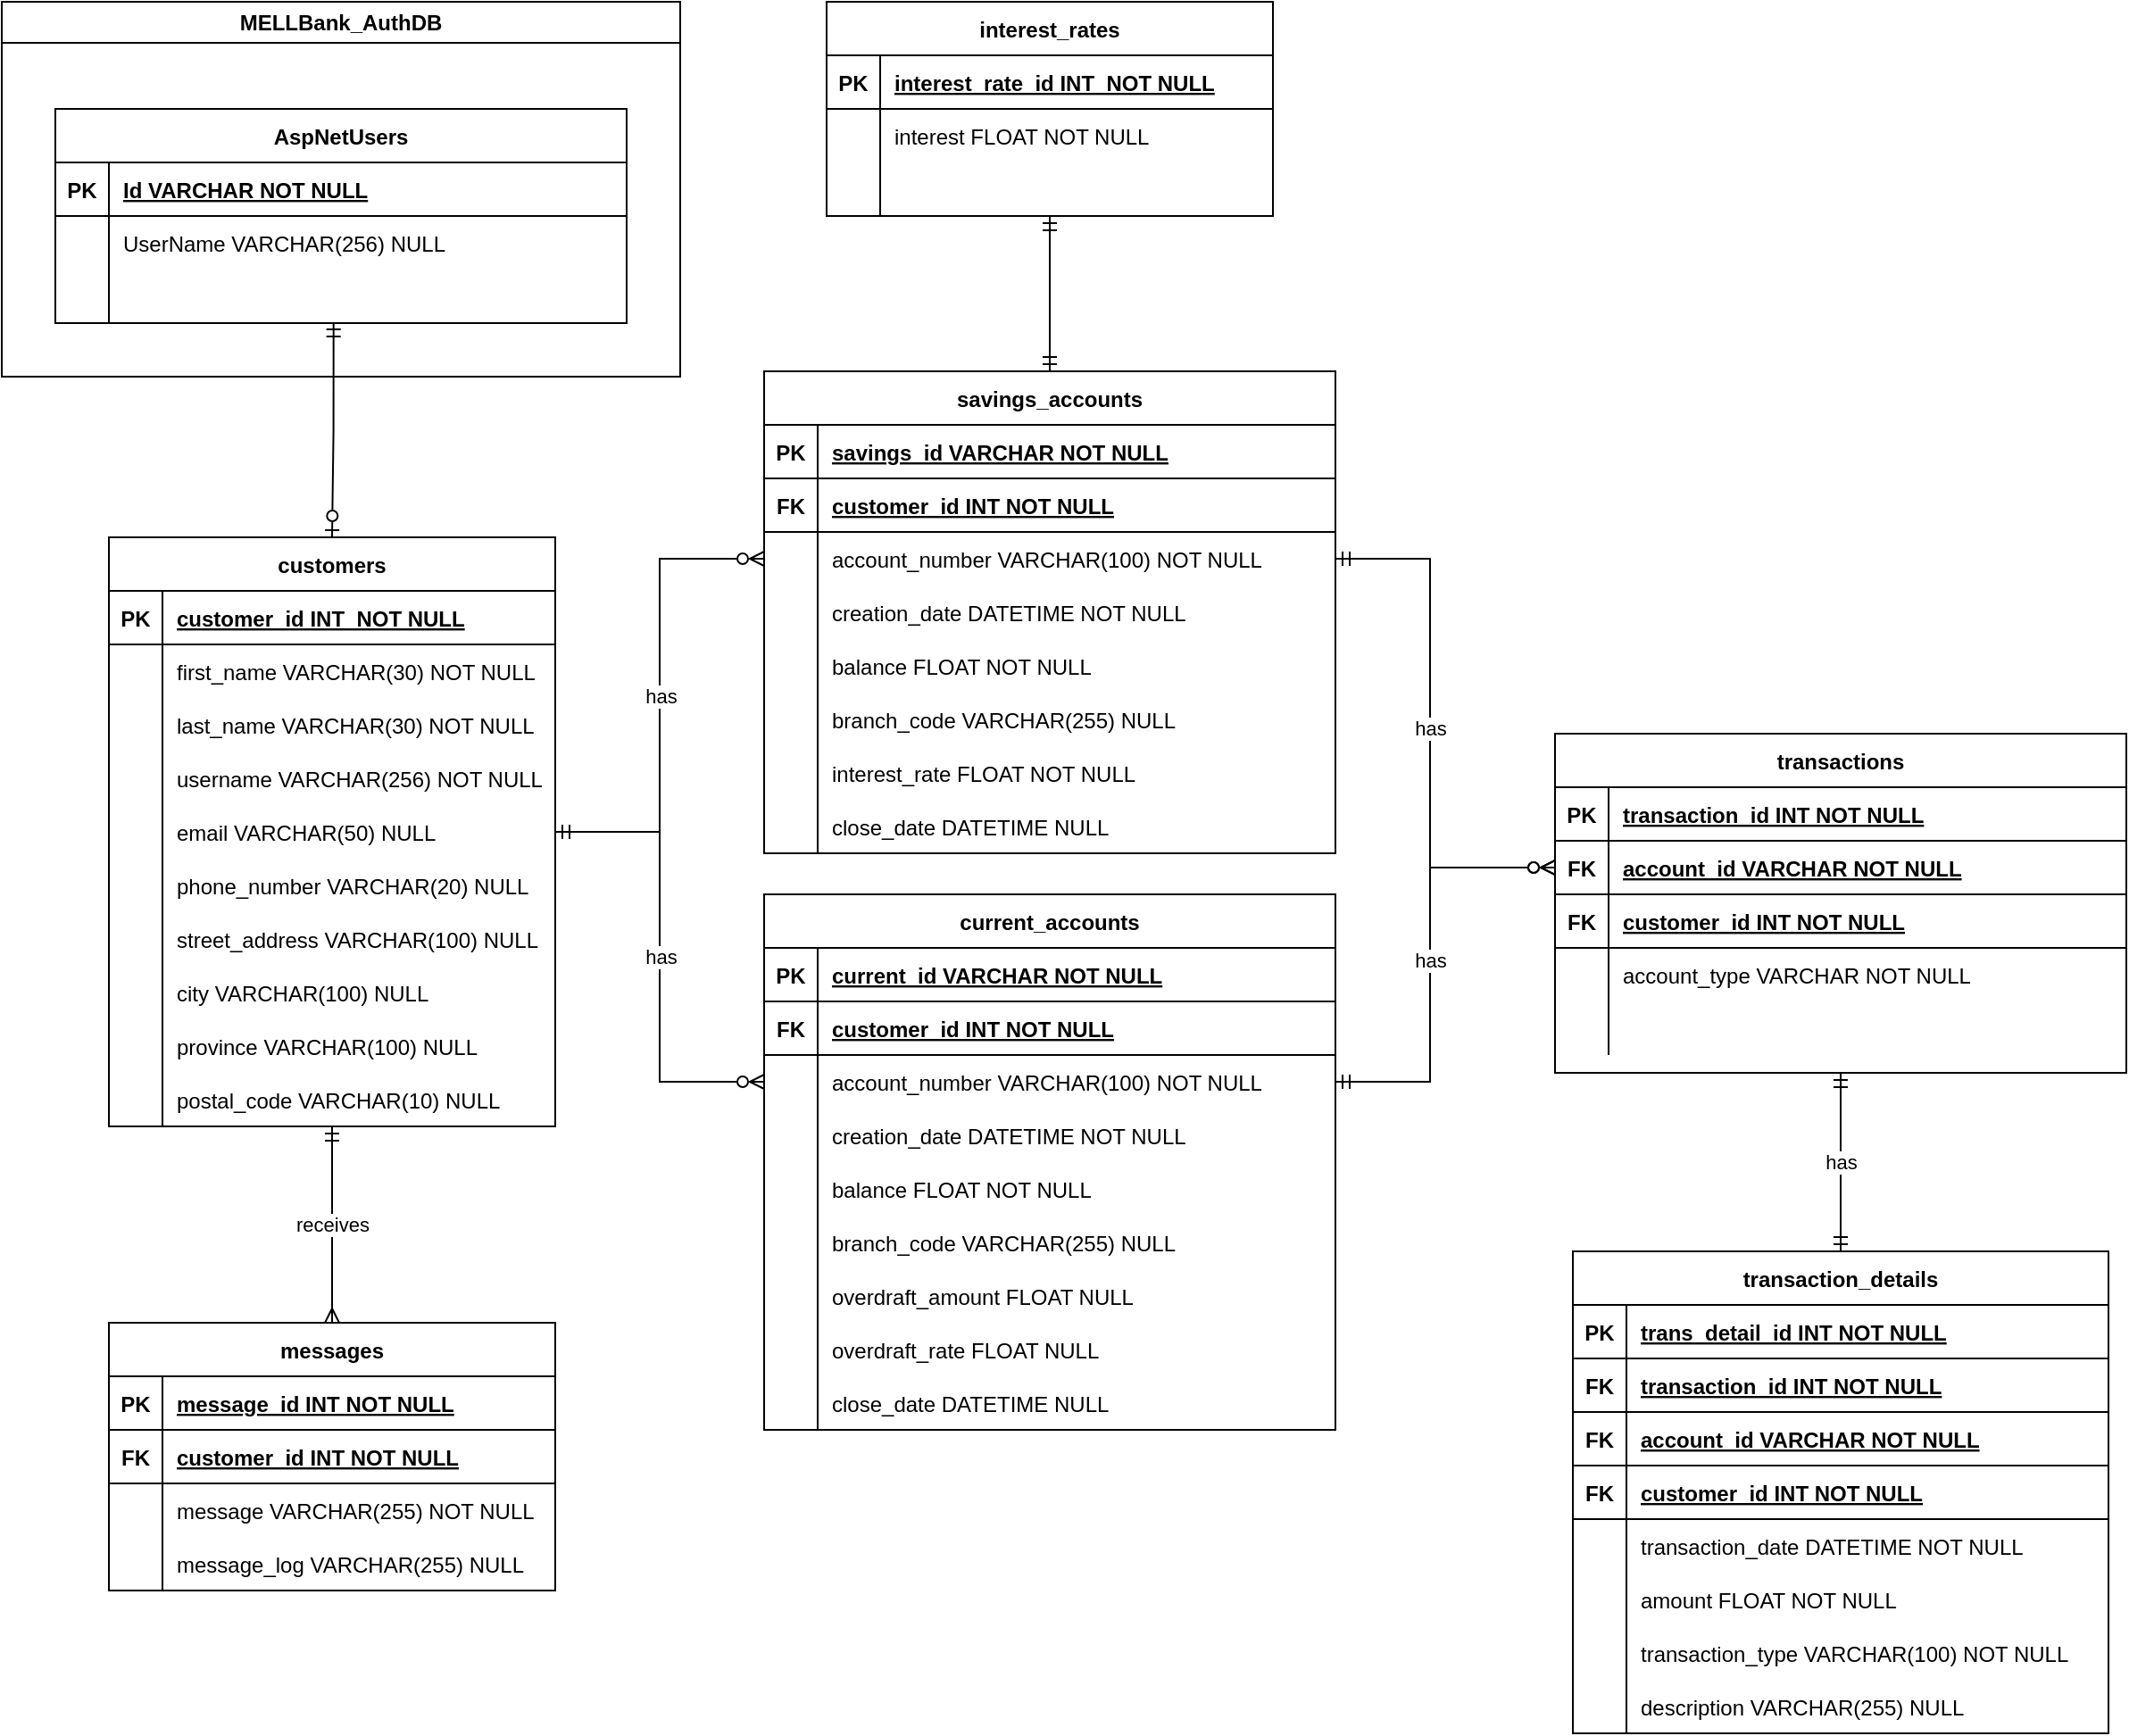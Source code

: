 <mxfile version="24.5.3" type="device">
  <diagram name="Page-1" id="t42w2_TEJ8DRz1bEcbxr">
    <mxGraphModel dx="2553" dy="1938" grid="1" gridSize="10" guides="1" tooltips="1" connect="1" arrows="1" fold="1" page="1" pageScale="1" pageWidth="850" pageHeight="1100" math="0" shadow="0">
      <root>
        <mxCell id="0" />
        <mxCell id="1" parent="0" />
        <mxCell id="kh_9yDZGBinNQ4TOZ8Ks-132" value="has" style="edgeStyle=orthogonalEdgeStyle;rounded=0;orthogonalLoop=1;jettySize=auto;html=1;entryX=0;entryY=0.5;entryDx=0;entryDy=0;endArrow=ERzeroToMany;endFill=0;startArrow=ERmandOne;startFill=0;" parent="1" source="kh_9yDZGBinNQ4TOZ8Ks-5" target="kh_9yDZGBinNQ4TOZ8Ks-46" edge="1">
          <mxGeometry relative="1" as="geometry" />
        </mxCell>
        <mxCell id="kh_9yDZGBinNQ4TOZ8Ks-138" value="receives" style="edgeStyle=orthogonalEdgeStyle;rounded=0;orthogonalLoop=1;jettySize=auto;html=1;entryX=0.5;entryY=0;entryDx=0;entryDy=0;endArrow=ERmany;endFill=0;startArrow=ERmandOne;startFill=0;" parent="1" source="kh_9yDZGBinNQ4TOZ8Ks-5" target="kh_9yDZGBinNQ4TOZ8Ks-89" edge="1">
          <mxGeometry relative="1" as="geometry" />
        </mxCell>
        <mxCell id="kh_9yDZGBinNQ4TOZ8Ks-5" value="customers" style="shape=table;startSize=30;container=1;collapsible=1;childLayout=tableLayout;fixedRows=1;rowLines=0;fontStyle=1;align=center;resizeLast=1;" parent="1" vertex="1">
          <mxGeometry x="-90" y="80" width="250" height="330" as="geometry" />
        </mxCell>
        <mxCell id="kh_9yDZGBinNQ4TOZ8Ks-6" value="" style="shape=tableRow;horizontal=0;startSize=0;swimlaneHead=0;swimlaneBody=0;fillColor=none;collapsible=0;dropTarget=0;points=[[0,0.5],[1,0.5]];portConstraint=eastwest;strokeColor=inherit;top=0;left=0;right=0;bottom=1;" parent="kh_9yDZGBinNQ4TOZ8Ks-5" vertex="1">
          <mxGeometry y="30" width="250" height="30" as="geometry" />
        </mxCell>
        <mxCell id="kh_9yDZGBinNQ4TOZ8Ks-7" value="PK" style="shape=partialRectangle;overflow=hidden;connectable=0;fillColor=none;strokeColor=inherit;top=0;left=0;bottom=0;right=0;fontStyle=1;" parent="kh_9yDZGBinNQ4TOZ8Ks-6" vertex="1">
          <mxGeometry width="30" height="30" as="geometry">
            <mxRectangle width="30" height="30" as="alternateBounds" />
          </mxGeometry>
        </mxCell>
        <mxCell id="kh_9yDZGBinNQ4TOZ8Ks-8" value="customer_id INT  NOT NULL " style="shape=partialRectangle;overflow=hidden;connectable=0;fillColor=none;align=left;strokeColor=inherit;top=0;left=0;bottom=0;right=0;spacingLeft=6;fontStyle=5;" parent="kh_9yDZGBinNQ4TOZ8Ks-6" vertex="1">
          <mxGeometry x="30" width="220" height="30" as="geometry">
            <mxRectangle width="220" height="30" as="alternateBounds" />
          </mxGeometry>
        </mxCell>
        <mxCell id="kh_9yDZGBinNQ4TOZ8Ks-15" value="" style="shape=tableRow;horizontal=0;startSize=0;swimlaneHead=0;swimlaneBody=0;fillColor=none;collapsible=0;dropTarget=0;points=[[0,0.5],[1,0.5]];portConstraint=eastwest;strokeColor=inherit;top=0;left=0;right=0;bottom=0;" parent="kh_9yDZGBinNQ4TOZ8Ks-5" vertex="1">
          <mxGeometry y="60" width="250" height="30" as="geometry" />
        </mxCell>
        <mxCell id="kh_9yDZGBinNQ4TOZ8Ks-16" value="" style="shape=partialRectangle;overflow=hidden;connectable=0;fillColor=none;strokeColor=inherit;top=0;left=0;bottom=0;right=0;" parent="kh_9yDZGBinNQ4TOZ8Ks-15" vertex="1">
          <mxGeometry width="30" height="30" as="geometry">
            <mxRectangle width="30" height="30" as="alternateBounds" />
          </mxGeometry>
        </mxCell>
        <mxCell id="kh_9yDZGBinNQ4TOZ8Ks-17" value="first_name VARCHAR(30) NOT NULL" style="shape=partialRectangle;overflow=hidden;connectable=0;fillColor=none;align=left;strokeColor=inherit;top=0;left=0;bottom=0;right=0;spacingLeft=6;" parent="kh_9yDZGBinNQ4TOZ8Ks-15" vertex="1">
          <mxGeometry x="30" width="220" height="30" as="geometry">
            <mxRectangle width="220" height="30" as="alternateBounds" />
          </mxGeometry>
        </mxCell>
        <mxCell id="kh_9yDZGBinNQ4TOZ8Ks-18" value="" style="shape=tableRow;horizontal=0;startSize=0;swimlaneHead=0;swimlaneBody=0;fillColor=none;collapsible=0;dropTarget=0;points=[[0,0.5],[1,0.5]];portConstraint=eastwest;strokeColor=inherit;top=0;left=0;right=0;bottom=0;" parent="kh_9yDZGBinNQ4TOZ8Ks-5" vertex="1">
          <mxGeometry y="90" width="250" height="30" as="geometry" />
        </mxCell>
        <mxCell id="kh_9yDZGBinNQ4TOZ8Ks-19" value="" style="shape=partialRectangle;overflow=hidden;connectable=0;fillColor=none;strokeColor=inherit;top=0;left=0;bottom=0;right=0;" parent="kh_9yDZGBinNQ4TOZ8Ks-18" vertex="1">
          <mxGeometry width="30" height="30" as="geometry">
            <mxRectangle width="30" height="30" as="alternateBounds" />
          </mxGeometry>
        </mxCell>
        <mxCell id="kh_9yDZGBinNQ4TOZ8Ks-20" value="last_name VARCHAR(30) NOT NULL" style="shape=partialRectangle;overflow=hidden;connectable=0;fillColor=none;align=left;strokeColor=inherit;top=0;left=0;bottom=0;right=0;spacingLeft=6;" parent="kh_9yDZGBinNQ4TOZ8Ks-18" vertex="1">
          <mxGeometry x="30" width="220" height="30" as="geometry">
            <mxRectangle width="220" height="30" as="alternateBounds" />
          </mxGeometry>
        </mxCell>
        <mxCell id="kh_9yDZGBinNQ4TOZ8Ks-12" value="" style="shape=tableRow;horizontal=0;startSize=0;swimlaneHead=0;swimlaneBody=0;fillColor=none;collapsible=0;dropTarget=0;points=[[0,0.5],[1,0.5]];portConstraint=eastwest;strokeColor=inherit;top=0;left=0;right=0;bottom=0;" parent="kh_9yDZGBinNQ4TOZ8Ks-5" vertex="1">
          <mxGeometry y="120" width="250" height="30" as="geometry" />
        </mxCell>
        <mxCell id="kh_9yDZGBinNQ4TOZ8Ks-13" value="" style="shape=partialRectangle;overflow=hidden;connectable=0;fillColor=none;strokeColor=inherit;top=0;left=0;bottom=0;right=0;fontStyle=1" parent="kh_9yDZGBinNQ4TOZ8Ks-12" vertex="1">
          <mxGeometry width="30" height="30" as="geometry">
            <mxRectangle width="30" height="30" as="alternateBounds" />
          </mxGeometry>
        </mxCell>
        <mxCell id="kh_9yDZGBinNQ4TOZ8Ks-14" value="username VARCHAR(256) NOT NULL" style="shape=partialRectangle;overflow=hidden;connectable=0;fillColor=none;align=left;strokeColor=inherit;top=0;left=0;bottom=0;right=0;spacingLeft=6;fontStyle=0" parent="kh_9yDZGBinNQ4TOZ8Ks-12" vertex="1">
          <mxGeometry x="30" width="220" height="30" as="geometry">
            <mxRectangle width="220" height="30" as="alternateBounds" />
          </mxGeometry>
        </mxCell>
        <mxCell id="kh_9yDZGBinNQ4TOZ8Ks-21" value="" style="shape=tableRow;horizontal=0;startSize=0;swimlaneHead=0;swimlaneBody=0;fillColor=none;collapsible=0;dropTarget=0;points=[[0,0.5],[1,0.5]];portConstraint=eastwest;strokeColor=inherit;top=0;left=0;right=0;bottom=0;" parent="kh_9yDZGBinNQ4TOZ8Ks-5" vertex="1">
          <mxGeometry y="150" width="250" height="30" as="geometry" />
        </mxCell>
        <mxCell id="kh_9yDZGBinNQ4TOZ8Ks-22" value="" style="shape=partialRectangle;overflow=hidden;connectable=0;fillColor=none;strokeColor=inherit;top=0;left=0;bottom=0;right=0;" parent="kh_9yDZGBinNQ4TOZ8Ks-21" vertex="1">
          <mxGeometry width="30" height="30" as="geometry">
            <mxRectangle width="30" height="30" as="alternateBounds" />
          </mxGeometry>
        </mxCell>
        <mxCell id="kh_9yDZGBinNQ4TOZ8Ks-23" value="email VARCHAR(50) NULL" style="shape=partialRectangle;overflow=hidden;connectable=0;fillColor=none;align=left;strokeColor=inherit;top=0;left=0;bottom=0;right=0;spacingLeft=6;" parent="kh_9yDZGBinNQ4TOZ8Ks-21" vertex="1">
          <mxGeometry x="30" width="220" height="30" as="geometry">
            <mxRectangle width="220" height="30" as="alternateBounds" />
          </mxGeometry>
        </mxCell>
        <mxCell id="kh_9yDZGBinNQ4TOZ8Ks-24" value="" style="shape=tableRow;horizontal=0;startSize=0;swimlaneHead=0;swimlaneBody=0;fillColor=none;collapsible=0;dropTarget=0;points=[[0,0.5],[1,0.5]];portConstraint=eastwest;strokeColor=inherit;top=0;left=0;right=0;bottom=0;" parent="kh_9yDZGBinNQ4TOZ8Ks-5" vertex="1">
          <mxGeometry y="180" width="250" height="30" as="geometry" />
        </mxCell>
        <mxCell id="kh_9yDZGBinNQ4TOZ8Ks-25" value="" style="shape=partialRectangle;overflow=hidden;connectable=0;fillColor=none;strokeColor=inherit;top=0;left=0;bottom=0;right=0;" parent="kh_9yDZGBinNQ4TOZ8Ks-24" vertex="1">
          <mxGeometry width="30" height="30" as="geometry">
            <mxRectangle width="30" height="30" as="alternateBounds" />
          </mxGeometry>
        </mxCell>
        <mxCell id="kh_9yDZGBinNQ4TOZ8Ks-26" value="phone_number VARCHAR(20) NULL" style="shape=partialRectangle;overflow=hidden;connectable=0;fillColor=none;align=left;strokeColor=inherit;top=0;left=0;bottom=0;right=0;spacingLeft=6;" parent="kh_9yDZGBinNQ4TOZ8Ks-24" vertex="1">
          <mxGeometry x="30" width="220" height="30" as="geometry">
            <mxRectangle width="220" height="30" as="alternateBounds" />
          </mxGeometry>
        </mxCell>
        <mxCell id="kh_9yDZGBinNQ4TOZ8Ks-27" value="" style="shape=tableRow;horizontal=0;startSize=0;swimlaneHead=0;swimlaneBody=0;fillColor=none;collapsible=0;dropTarget=0;points=[[0,0.5],[1,0.5]];portConstraint=eastwest;strokeColor=inherit;top=0;left=0;right=0;bottom=0;" parent="kh_9yDZGBinNQ4TOZ8Ks-5" vertex="1">
          <mxGeometry y="210" width="250" height="30" as="geometry" />
        </mxCell>
        <mxCell id="kh_9yDZGBinNQ4TOZ8Ks-28" value="" style="shape=partialRectangle;overflow=hidden;connectable=0;fillColor=none;strokeColor=inherit;top=0;left=0;bottom=0;right=0;" parent="kh_9yDZGBinNQ4TOZ8Ks-27" vertex="1">
          <mxGeometry width="30" height="30" as="geometry">
            <mxRectangle width="30" height="30" as="alternateBounds" />
          </mxGeometry>
        </mxCell>
        <mxCell id="kh_9yDZGBinNQ4TOZ8Ks-29" value="street_address VARCHAR(100) NULL" style="shape=partialRectangle;overflow=hidden;connectable=0;fillColor=none;align=left;strokeColor=inherit;top=0;left=0;bottom=0;right=0;spacingLeft=6;" parent="kh_9yDZGBinNQ4TOZ8Ks-27" vertex="1">
          <mxGeometry x="30" width="220" height="30" as="geometry">
            <mxRectangle width="220" height="30" as="alternateBounds" />
          </mxGeometry>
        </mxCell>
        <mxCell id="kh_9yDZGBinNQ4TOZ8Ks-30" value="" style="shape=tableRow;horizontal=0;startSize=0;swimlaneHead=0;swimlaneBody=0;fillColor=none;collapsible=0;dropTarget=0;points=[[0,0.5],[1,0.5]];portConstraint=eastwest;strokeColor=inherit;top=0;left=0;right=0;bottom=0;" parent="kh_9yDZGBinNQ4TOZ8Ks-5" vertex="1">
          <mxGeometry y="240" width="250" height="30" as="geometry" />
        </mxCell>
        <mxCell id="kh_9yDZGBinNQ4TOZ8Ks-31" value="" style="shape=partialRectangle;overflow=hidden;connectable=0;fillColor=none;strokeColor=inherit;top=0;left=0;bottom=0;right=0;" parent="kh_9yDZGBinNQ4TOZ8Ks-30" vertex="1">
          <mxGeometry width="30" height="30" as="geometry">
            <mxRectangle width="30" height="30" as="alternateBounds" />
          </mxGeometry>
        </mxCell>
        <mxCell id="kh_9yDZGBinNQ4TOZ8Ks-32" value="city VARCHAR(100) NULL" style="shape=partialRectangle;overflow=hidden;connectable=0;fillColor=none;align=left;strokeColor=inherit;top=0;left=0;bottom=0;right=0;spacingLeft=6;" parent="kh_9yDZGBinNQ4TOZ8Ks-30" vertex="1">
          <mxGeometry x="30" width="220" height="30" as="geometry">
            <mxRectangle width="220" height="30" as="alternateBounds" />
          </mxGeometry>
        </mxCell>
        <mxCell id="kh_9yDZGBinNQ4TOZ8Ks-33" value="" style="shape=tableRow;horizontal=0;startSize=0;swimlaneHead=0;swimlaneBody=0;fillColor=none;collapsible=0;dropTarget=0;points=[[0,0.5],[1,0.5]];portConstraint=eastwest;strokeColor=inherit;top=0;left=0;right=0;bottom=0;" parent="kh_9yDZGBinNQ4TOZ8Ks-5" vertex="1">
          <mxGeometry y="270" width="250" height="30" as="geometry" />
        </mxCell>
        <mxCell id="kh_9yDZGBinNQ4TOZ8Ks-34" value="" style="shape=partialRectangle;overflow=hidden;connectable=0;fillColor=none;strokeColor=inherit;top=0;left=0;bottom=0;right=0;" parent="kh_9yDZGBinNQ4TOZ8Ks-33" vertex="1">
          <mxGeometry width="30" height="30" as="geometry">
            <mxRectangle width="30" height="30" as="alternateBounds" />
          </mxGeometry>
        </mxCell>
        <mxCell id="kh_9yDZGBinNQ4TOZ8Ks-35" value="province VARCHAR(100) NULL" style="shape=partialRectangle;overflow=hidden;connectable=0;fillColor=none;align=left;strokeColor=inherit;top=0;left=0;bottom=0;right=0;spacingLeft=6;" parent="kh_9yDZGBinNQ4TOZ8Ks-33" vertex="1">
          <mxGeometry x="30" width="220" height="30" as="geometry">
            <mxRectangle width="220" height="30" as="alternateBounds" />
          </mxGeometry>
        </mxCell>
        <mxCell id="kh_9yDZGBinNQ4TOZ8Ks-36" value="" style="shape=tableRow;horizontal=0;startSize=0;swimlaneHead=0;swimlaneBody=0;fillColor=none;collapsible=0;dropTarget=0;points=[[0,0.5],[1,0.5]];portConstraint=eastwest;strokeColor=inherit;top=0;left=0;right=0;bottom=0;" parent="kh_9yDZGBinNQ4TOZ8Ks-5" vertex="1">
          <mxGeometry y="300" width="250" height="30" as="geometry" />
        </mxCell>
        <mxCell id="kh_9yDZGBinNQ4TOZ8Ks-37" value="" style="shape=partialRectangle;overflow=hidden;connectable=0;fillColor=none;strokeColor=inherit;top=0;left=0;bottom=0;right=0;" parent="kh_9yDZGBinNQ4TOZ8Ks-36" vertex="1">
          <mxGeometry width="30" height="30" as="geometry">
            <mxRectangle width="30" height="30" as="alternateBounds" />
          </mxGeometry>
        </mxCell>
        <mxCell id="kh_9yDZGBinNQ4TOZ8Ks-38" value="postal_code VARCHAR(10) NULL" style="shape=partialRectangle;overflow=hidden;connectable=0;fillColor=none;align=left;strokeColor=inherit;top=0;left=0;bottom=0;right=0;spacingLeft=6;" parent="kh_9yDZGBinNQ4TOZ8Ks-36" vertex="1">
          <mxGeometry x="30" width="220" height="30" as="geometry">
            <mxRectangle width="220" height="30" as="alternateBounds" />
          </mxGeometry>
        </mxCell>
        <mxCell id="kh_9yDZGBinNQ4TOZ8Ks-39" value="savings_accounts" style="shape=table;startSize=30;container=1;collapsible=1;childLayout=tableLayout;fixedRows=1;rowLines=0;fontStyle=1;align=center;resizeLast=1;" parent="1" vertex="1">
          <mxGeometry x="277" y="-13" width="320" height="270" as="geometry" />
        </mxCell>
        <mxCell id="kh_9yDZGBinNQ4TOZ8Ks-40" value="" style="shape=tableRow;horizontal=0;startSize=0;swimlaneHead=0;swimlaneBody=0;fillColor=none;collapsible=0;dropTarget=0;points=[[0,0.5],[1,0.5]];portConstraint=eastwest;strokeColor=inherit;top=0;left=0;right=0;bottom=1;" parent="kh_9yDZGBinNQ4TOZ8Ks-39" vertex="1">
          <mxGeometry y="30" width="320" height="30" as="geometry" />
        </mxCell>
        <mxCell id="kh_9yDZGBinNQ4TOZ8Ks-41" value="PK" style="shape=partialRectangle;overflow=hidden;connectable=0;fillColor=none;strokeColor=inherit;top=0;left=0;bottom=0;right=0;fontStyle=1;" parent="kh_9yDZGBinNQ4TOZ8Ks-40" vertex="1">
          <mxGeometry width="30" height="30" as="geometry">
            <mxRectangle width="30" height="30" as="alternateBounds" />
          </mxGeometry>
        </mxCell>
        <mxCell id="kh_9yDZGBinNQ4TOZ8Ks-42" value="savings_id VARCHAR NOT NULL " style="shape=partialRectangle;overflow=hidden;connectable=0;fillColor=none;align=left;strokeColor=inherit;top=0;left=0;bottom=0;right=0;spacingLeft=6;fontStyle=5;" parent="kh_9yDZGBinNQ4TOZ8Ks-40" vertex="1">
          <mxGeometry x="30" width="290" height="30" as="geometry">
            <mxRectangle width="290" height="30" as="alternateBounds" />
          </mxGeometry>
        </mxCell>
        <mxCell id="kh_9yDZGBinNQ4TOZ8Ks-43" value="" style="shape=tableRow;horizontal=0;startSize=0;swimlaneHead=0;swimlaneBody=0;fillColor=none;collapsible=0;dropTarget=0;points=[[0,0.5],[1,0.5]];portConstraint=eastwest;strokeColor=inherit;top=0;left=0;right=0;bottom=1;" parent="kh_9yDZGBinNQ4TOZ8Ks-39" vertex="1">
          <mxGeometry y="60" width="320" height="30" as="geometry" />
        </mxCell>
        <mxCell id="kh_9yDZGBinNQ4TOZ8Ks-44" value="FK" style="shape=partialRectangle;overflow=hidden;connectable=0;fillColor=none;strokeColor=inherit;top=0;left=0;bottom=0;right=0;fontStyle=1;" parent="kh_9yDZGBinNQ4TOZ8Ks-43" vertex="1">
          <mxGeometry width="30" height="30" as="geometry">
            <mxRectangle width="30" height="30" as="alternateBounds" />
          </mxGeometry>
        </mxCell>
        <mxCell id="kh_9yDZGBinNQ4TOZ8Ks-45" value="customer_id INT NOT NULL" style="shape=partialRectangle;overflow=hidden;connectable=0;fillColor=none;align=left;strokeColor=inherit;top=0;left=0;bottom=0;right=0;spacingLeft=6;fontStyle=5;" parent="kh_9yDZGBinNQ4TOZ8Ks-43" vertex="1">
          <mxGeometry x="30" width="290" height="30" as="geometry">
            <mxRectangle width="290" height="30" as="alternateBounds" />
          </mxGeometry>
        </mxCell>
        <mxCell id="kh_9yDZGBinNQ4TOZ8Ks-46" value="" style="shape=tableRow;horizontal=0;startSize=0;swimlaneHead=0;swimlaneBody=0;fillColor=none;collapsible=0;dropTarget=0;points=[[0,0.5],[1,0.5]];portConstraint=eastwest;strokeColor=inherit;top=0;left=0;right=0;bottom=0;" parent="kh_9yDZGBinNQ4TOZ8Ks-39" vertex="1">
          <mxGeometry y="90" width="320" height="30" as="geometry" />
        </mxCell>
        <mxCell id="kh_9yDZGBinNQ4TOZ8Ks-47" value="" style="shape=partialRectangle;overflow=hidden;connectable=0;fillColor=none;strokeColor=inherit;top=0;left=0;bottom=0;right=0;" parent="kh_9yDZGBinNQ4TOZ8Ks-46" vertex="1">
          <mxGeometry width="30" height="30" as="geometry">
            <mxRectangle width="30" height="30" as="alternateBounds" />
          </mxGeometry>
        </mxCell>
        <mxCell id="kh_9yDZGBinNQ4TOZ8Ks-48" value="account_number VARCHAR(100) NOT NULL" style="shape=partialRectangle;overflow=hidden;connectable=0;fillColor=none;align=left;strokeColor=inherit;top=0;left=0;bottom=0;right=0;spacingLeft=6;" parent="kh_9yDZGBinNQ4TOZ8Ks-46" vertex="1">
          <mxGeometry x="30" width="290" height="30" as="geometry">
            <mxRectangle width="290" height="30" as="alternateBounds" />
          </mxGeometry>
        </mxCell>
        <mxCell id="kkDqEPteTdP11cr3mNnU-26" style="shape=tableRow;horizontal=0;startSize=0;swimlaneHead=0;swimlaneBody=0;fillColor=none;collapsible=0;dropTarget=0;points=[[0,0.5],[1,0.5]];portConstraint=eastwest;strokeColor=inherit;top=0;left=0;right=0;bottom=0;" parent="kh_9yDZGBinNQ4TOZ8Ks-39" vertex="1">
          <mxGeometry y="120" width="320" height="30" as="geometry" />
        </mxCell>
        <mxCell id="kkDqEPteTdP11cr3mNnU-27" style="shape=partialRectangle;overflow=hidden;connectable=0;fillColor=none;strokeColor=inherit;top=0;left=0;bottom=0;right=0;" parent="kkDqEPteTdP11cr3mNnU-26" vertex="1">
          <mxGeometry width="30" height="30" as="geometry">
            <mxRectangle width="30" height="30" as="alternateBounds" />
          </mxGeometry>
        </mxCell>
        <mxCell id="kkDqEPteTdP11cr3mNnU-28" value="creation_date DATETIME NOT NULL" style="shape=partialRectangle;overflow=hidden;connectable=0;fillColor=none;align=left;strokeColor=inherit;top=0;left=0;bottom=0;right=0;spacingLeft=6;" parent="kkDqEPteTdP11cr3mNnU-26" vertex="1">
          <mxGeometry x="30" width="290" height="30" as="geometry">
            <mxRectangle width="290" height="30" as="alternateBounds" />
          </mxGeometry>
        </mxCell>
        <mxCell id="kh_9yDZGBinNQ4TOZ8Ks-52" value="" style="shape=tableRow;horizontal=0;startSize=0;swimlaneHead=0;swimlaneBody=0;fillColor=none;collapsible=0;dropTarget=0;points=[[0,0.5],[1,0.5]];portConstraint=eastwest;strokeColor=inherit;top=0;left=0;right=0;bottom=0;" parent="kh_9yDZGBinNQ4TOZ8Ks-39" vertex="1">
          <mxGeometry y="150" width="320" height="30" as="geometry" />
        </mxCell>
        <mxCell id="kh_9yDZGBinNQ4TOZ8Ks-53" value="" style="shape=partialRectangle;overflow=hidden;connectable=0;fillColor=none;strokeColor=inherit;top=0;left=0;bottom=0;right=0;" parent="kh_9yDZGBinNQ4TOZ8Ks-52" vertex="1">
          <mxGeometry width="30" height="30" as="geometry">
            <mxRectangle width="30" height="30" as="alternateBounds" />
          </mxGeometry>
        </mxCell>
        <mxCell id="kh_9yDZGBinNQ4TOZ8Ks-54" value="balance FLOAT NOT NULL" style="shape=partialRectangle;overflow=hidden;connectable=0;fillColor=none;align=left;strokeColor=inherit;top=0;left=0;bottom=0;right=0;spacingLeft=6;" parent="kh_9yDZGBinNQ4TOZ8Ks-52" vertex="1">
          <mxGeometry x="30" width="290" height="30" as="geometry">
            <mxRectangle width="290" height="30" as="alternateBounds" />
          </mxGeometry>
        </mxCell>
        <mxCell id="kh_9yDZGBinNQ4TOZ8Ks-49" value="" style="shape=tableRow;horizontal=0;startSize=0;swimlaneHead=0;swimlaneBody=0;fillColor=none;collapsible=0;dropTarget=0;points=[[0,0.5],[1,0.5]];portConstraint=eastwest;strokeColor=inherit;top=0;left=0;right=0;bottom=0;" parent="kh_9yDZGBinNQ4TOZ8Ks-39" vertex="1">
          <mxGeometry y="180" width="320" height="30" as="geometry" />
        </mxCell>
        <mxCell id="kh_9yDZGBinNQ4TOZ8Ks-50" value="" style="shape=partialRectangle;overflow=hidden;connectable=0;fillColor=none;strokeColor=inherit;top=0;left=0;bottom=0;right=0;" parent="kh_9yDZGBinNQ4TOZ8Ks-49" vertex="1">
          <mxGeometry width="30" height="30" as="geometry">
            <mxRectangle width="30" height="30" as="alternateBounds" />
          </mxGeometry>
        </mxCell>
        <mxCell id="kh_9yDZGBinNQ4TOZ8Ks-51" value="branch_code VARCHAR(255) NULL" style="shape=partialRectangle;overflow=hidden;connectable=0;fillColor=none;align=left;strokeColor=inherit;top=0;left=0;bottom=0;right=0;spacingLeft=6;" parent="kh_9yDZGBinNQ4TOZ8Ks-49" vertex="1">
          <mxGeometry x="30" width="290" height="30" as="geometry">
            <mxRectangle width="290" height="30" as="alternateBounds" />
          </mxGeometry>
        </mxCell>
        <mxCell id="kh_9yDZGBinNQ4TOZ8Ks-55" value="" style="shape=tableRow;horizontal=0;startSize=0;swimlaneHead=0;swimlaneBody=0;fillColor=none;collapsible=0;dropTarget=0;points=[[0,0.5],[1,0.5]];portConstraint=eastwest;strokeColor=inherit;top=0;left=0;right=0;bottom=0;" parent="kh_9yDZGBinNQ4TOZ8Ks-39" vertex="1">
          <mxGeometry y="210" width="320" height="30" as="geometry" />
        </mxCell>
        <mxCell id="kh_9yDZGBinNQ4TOZ8Ks-56" value="" style="shape=partialRectangle;overflow=hidden;connectable=0;fillColor=none;strokeColor=inherit;top=0;left=0;bottom=0;right=0;" parent="kh_9yDZGBinNQ4TOZ8Ks-55" vertex="1">
          <mxGeometry width="30" height="30" as="geometry">
            <mxRectangle width="30" height="30" as="alternateBounds" />
          </mxGeometry>
        </mxCell>
        <mxCell id="kh_9yDZGBinNQ4TOZ8Ks-57" value="interest_rate FLOAT NOT NULL" style="shape=partialRectangle;overflow=hidden;connectable=0;fillColor=none;align=left;strokeColor=inherit;top=0;left=0;bottom=0;right=0;spacingLeft=6;" parent="kh_9yDZGBinNQ4TOZ8Ks-55" vertex="1">
          <mxGeometry x="30" width="290" height="30" as="geometry">
            <mxRectangle width="290" height="30" as="alternateBounds" />
          </mxGeometry>
        </mxCell>
        <mxCell id="kkDqEPteTdP11cr3mNnU-29" style="shape=tableRow;horizontal=0;startSize=0;swimlaneHead=0;swimlaneBody=0;fillColor=none;collapsible=0;dropTarget=0;points=[[0,0.5],[1,0.5]];portConstraint=eastwest;strokeColor=inherit;top=0;left=0;right=0;bottom=0;" parent="kh_9yDZGBinNQ4TOZ8Ks-39" vertex="1">
          <mxGeometry y="240" width="320" height="30" as="geometry" />
        </mxCell>
        <mxCell id="kkDqEPteTdP11cr3mNnU-30" style="shape=partialRectangle;overflow=hidden;connectable=0;fillColor=none;strokeColor=inherit;top=0;left=0;bottom=0;right=0;" parent="kkDqEPteTdP11cr3mNnU-29" vertex="1">
          <mxGeometry width="30" height="30" as="geometry">
            <mxRectangle width="30" height="30" as="alternateBounds" />
          </mxGeometry>
        </mxCell>
        <mxCell id="kkDqEPteTdP11cr3mNnU-31" value="close_date DATETIME NULL" style="shape=partialRectangle;overflow=hidden;connectable=0;fillColor=none;align=left;strokeColor=inherit;top=0;left=0;bottom=0;right=0;spacingLeft=6;" parent="kkDqEPteTdP11cr3mNnU-29" vertex="1">
          <mxGeometry x="30" width="290" height="30" as="geometry">
            <mxRectangle width="290" height="30" as="alternateBounds" />
          </mxGeometry>
        </mxCell>
        <mxCell id="kh_9yDZGBinNQ4TOZ8Ks-64" value="current_accounts" style="shape=table;startSize=30;container=1;collapsible=1;childLayout=tableLayout;fixedRows=1;rowLines=0;fontStyle=1;align=center;resizeLast=1;" parent="1" vertex="1">
          <mxGeometry x="277" y="280" width="320" height="300" as="geometry" />
        </mxCell>
        <mxCell id="kh_9yDZGBinNQ4TOZ8Ks-65" value="" style="shape=tableRow;horizontal=0;startSize=0;swimlaneHead=0;swimlaneBody=0;fillColor=none;collapsible=0;dropTarget=0;points=[[0,0.5],[1,0.5]];portConstraint=eastwest;strokeColor=inherit;top=0;left=0;right=0;bottom=1;" parent="kh_9yDZGBinNQ4TOZ8Ks-64" vertex="1">
          <mxGeometry y="30" width="320" height="30" as="geometry" />
        </mxCell>
        <mxCell id="kh_9yDZGBinNQ4TOZ8Ks-66" value="PK" style="shape=partialRectangle;overflow=hidden;connectable=0;fillColor=none;strokeColor=inherit;top=0;left=0;bottom=0;right=0;fontStyle=1;" parent="kh_9yDZGBinNQ4TOZ8Ks-65" vertex="1">
          <mxGeometry width="30" height="30" as="geometry">
            <mxRectangle width="30" height="30" as="alternateBounds" />
          </mxGeometry>
        </mxCell>
        <mxCell id="kh_9yDZGBinNQ4TOZ8Ks-67" value="current_id VARCHAR NOT NULL " style="shape=partialRectangle;overflow=hidden;connectable=0;fillColor=none;align=left;strokeColor=inherit;top=0;left=0;bottom=0;right=0;spacingLeft=6;fontStyle=5;" parent="kh_9yDZGBinNQ4TOZ8Ks-65" vertex="1">
          <mxGeometry x="30" width="290" height="30" as="geometry">
            <mxRectangle width="290" height="30" as="alternateBounds" />
          </mxGeometry>
        </mxCell>
        <mxCell id="kh_9yDZGBinNQ4TOZ8Ks-68" value="" style="shape=tableRow;horizontal=0;startSize=0;swimlaneHead=0;swimlaneBody=0;fillColor=none;collapsible=0;dropTarget=0;points=[[0,0.5],[1,0.5]];portConstraint=eastwest;strokeColor=inherit;top=0;left=0;right=0;bottom=1;" parent="kh_9yDZGBinNQ4TOZ8Ks-64" vertex="1">
          <mxGeometry y="60" width="320" height="30" as="geometry" />
        </mxCell>
        <mxCell id="kh_9yDZGBinNQ4TOZ8Ks-69" value="FK" style="shape=partialRectangle;overflow=hidden;connectable=0;fillColor=none;strokeColor=inherit;top=0;left=0;bottom=0;right=0;fontStyle=1;" parent="kh_9yDZGBinNQ4TOZ8Ks-68" vertex="1">
          <mxGeometry width="30" height="30" as="geometry">
            <mxRectangle width="30" height="30" as="alternateBounds" />
          </mxGeometry>
        </mxCell>
        <mxCell id="kh_9yDZGBinNQ4TOZ8Ks-70" value="customer_id INT NOT NULL" style="shape=partialRectangle;overflow=hidden;connectable=0;fillColor=none;align=left;strokeColor=inherit;top=0;left=0;bottom=0;right=0;spacingLeft=6;fontStyle=5;" parent="kh_9yDZGBinNQ4TOZ8Ks-68" vertex="1">
          <mxGeometry x="30" width="290" height="30" as="geometry">
            <mxRectangle width="290" height="30" as="alternateBounds" />
          </mxGeometry>
        </mxCell>
        <mxCell id="kh_9yDZGBinNQ4TOZ8Ks-71" value="" style="shape=tableRow;horizontal=0;startSize=0;swimlaneHead=0;swimlaneBody=0;fillColor=none;collapsible=0;dropTarget=0;points=[[0,0.5],[1,0.5]];portConstraint=eastwest;strokeColor=inherit;top=0;left=0;right=0;bottom=0;" parent="kh_9yDZGBinNQ4TOZ8Ks-64" vertex="1">
          <mxGeometry y="90" width="320" height="30" as="geometry" />
        </mxCell>
        <mxCell id="kh_9yDZGBinNQ4TOZ8Ks-72" value="" style="shape=partialRectangle;overflow=hidden;connectable=0;fillColor=none;strokeColor=inherit;top=0;left=0;bottom=0;right=0;" parent="kh_9yDZGBinNQ4TOZ8Ks-71" vertex="1">
          <mxGeometry width="30" height="30" as="geometry">
            <mxRectangle width="30" height="30" as="alternateBounds" />
          </mxGeometry>
        </mxCell>
        <mxCell id="kh_9yDZGBinNQ4TOZ8Ks-73" value="account_number VARCHAR(100) NOT NULL" style="shape=partialRectangle;overflow=hidden;connectable=0;fillColor=none;align=left;strokeColor=inherit;top=0;left=0;bottom=0;right=0;spacingLeft=6;" parent="kh_9yDZGBinNQ4TOZ8Ks-71" vertex="1">
          <mxGeometry x="30" width="290" height="30" as="geometry">
            <mxRectangle width="290" height="30" as="alternateBounds" />
          </mxGeometry>
        </mxCell>
        <mxCell id="kkDqEPteTdP11cr3mNnU-56" style="shape=tableRow;horizontal=0;startSize=0;swimlaneHead=0;swimlaneBody=0;fillColor=none;collapsible=0;dropTarget=0;points=[[0,0.5],[1,0.5]];portConstraint=eastwest;strokeColor=inherit;top=0;left=0;right=0;bottom=0;" parent="kh_9yDZGBinNQ4TOZ8Ks-64" vertex="1">
          <mxGeometry y="120" width="320" height="30" as="geometry" />
        </mxCell>
        <mxCell id="kkDqEPteTdP11cr3mNnU-57" style="shape=partialRectangle;overflow=hidden;connectable=0;fillColor=none;strokeColor=inherit;top=0;left=0;bottom=0;right=0;" parent="kkDqEPteTdP11cr3mNnU-56" vertex="1">
          <mxGeometry width="30" height="30" as="geometry">
            <mxRectangle width="30" height="30" as="alternateBounds" />
          </mxGeometry>
        </mxCell>
        <mxCell id="kkDqEPteTdP11cr3mNnU-58" value="creation_date DATETIME NOT NULL" style="shape=partialRectangle;overflow=hidden;connectable=0;fillColor=none;align=left;strokeColor=inherit;top=0;left=0;bottom=0;right=0;spacingLeft=6;" parent="kkDqEPteTdP11cr3mNnU-56" vertex="1">
          <mxGeometry x="30" width="290" height="30" as="geometry">
            <mxRectangle width="290" height="30" as="alternateBounds" />
          </mxGeometry>
        </mxCell>
        <mxCell id="kh_9yDZGBinNQ4TOZ8Ks-74" value="" style="shape=tableRow;horizontal=0;startSize=0;swimlaneHead=0;swimlaneBody=0;fillColor=none;collapsible=0;dropTarget=0;points=[[0,0.5],[1,0.5]];portConstraint=eastwest;strokeColor=inherit;top=0;left=0;right=0;bottom=0;" parent="kh_9yDZGBinNQ4TOZ8Ks-64" vertex="1">
          <mxGeometry y="150" width="320" height="30" as="geometry" />
        </mxCell>
        <mxCell id="kh_9yDZGBinNQ4TOZ8Ks-75" value="" style="shape=partialRectangle;overflow=hidden;connectable=0;fillColor=none;strokeColor=inherit;top=0;left=0;bottom=0;right=0;" parent="kh_9yDZGBinNQ4TOZ8Ks-74" vertex="1">
          <mxGeometry width="30" height="30" as="geometry">
            <mxRectangle width="30" height="30" as="alternateBounds" />
          </mxGeometry>
        </mxCell>
        <mxCell id="kh_9yDZGBinNQ4TOZ8Ks-76" value="balance FLOAT NOT NULL" style="shape=partialRectangle;overflow=hidden;connectable=0;fillColor=none;align=left;strokeColor=inherit;top=0;left=0;bottom=0;right=0;spacingLeft=6;" parent="kh_9yDZGBinNQ4TOZ8Ks-74" vertex="1">
          <mxGeometry x="30" width="290" height="30" as="geometry">
            <mxRectangle width="290" height="30" as="alternateBounds" />
          </mxGeometry>
        </mxCell>
        <mxCell id="kh_9yDZGBinNQ4TOZ8Ks-77" value="" style="shape=tableRow;horizontal=0;startSize=0;swimlaneHead=0;swimlaneBody=0;fillColor=none;collapsible=0;dropTarget=0;points=[[0,0.5],[1,0.5]];portConstraint=eastwest;strokeColor=inherit;top=0;left=0;right=0;bottom=0;" parent="kh_9yDZGBinNQ4TOZ8Ks-64" vertex="1">
          <mxGeometry y="180" width="320" height="30" as="geometry" />
        </mxCell>
        <mxCell id="kh_9yDZGBinNQ4TOZ8Ks-78" value="" style="shape=partialRectangle;overflow=hidden;connectable=0;fillColor=none;strokeColor=inherit;top=0;left=0;bottom=0;right=0;" parent="kh_9yDZGBinNQ4TOZ8Ks-77" vertex="1">
          <mxGeometry width="30" height="30" as="geometry">
            <mxRectangle width="30" height="30" as="alternateBounds" />
          </mxGeometry>
        </mxCell>
        <mxCell id="kh_9yDZGBinNQ4TOZ8Ks-79" value="branch_code VARCHAR(255) NULL" style="shape=partialRectangle;overflow=hidden;connectable=0;fillColor=none;align=left;strokeColor=inherit;top=0;left=0;bottom=0;right=0;spacingLeft=6;" parent="kh_9yDZGBinNQ4TOZ8Ks-77" vertex="1">
          <mxGeometry x="30" width="290" height="30" as="geometry">
            <mxRectangle width="290" height="30" as="alternateBounds" />
          </mxGeometry>
        </mxCell>
        <mxCell id="kh_9yDZGBinNQ4TOZ8Ks-86" style="shape=tableRow;horizontal=0;startSize=0;swimlaneHead=0;swimlaneBody=0;fillColor=none;collapsible=0;dropTarget=0;points=[[0,0.5],[1,0.5]];portConstraint=eastwest;strokeColor=inherit;top=0;left=0;right=0;bottom=0;" parent="kh_9yDZGBinNQ4TOZ8Ks-64" vertex="1">
          <mxGeometry y="210" width="320" height="30" as="geometry" />
        </mxCell>
        <mxCell id="kh_9yDZGBinNQ4TOZ8Ks-87" style="shape=partialRectangle;overflow=hidden;connectable=0;fillColor=none;strokeColor=inherit;top=0;left=0;bottom=0;right=0;" parent="kh_9yDZGBinNQ4TOZ8Ks-86" vertex="1">
          <mxGeometry width="30" height="30" as="geometry">
            <mxRectangle width="30" height="30" as="alternateBounds" />
          </mxGeometry>
        </mxCell>
        <mxCell id="kh_9yDZGBinNQ4TOZ8Ks-88" value="overdraft_amount FLOAT NULL" style="shape=partialRectangle;overflow=hidden;connectable=0;fillColor=none;align=left;strokeColor=inherit;top=0;left=0;bottom=0;right=0;spacingLeft=6;" parent="kh_9yDZGBinNQ4TOZ8Ks-86" vertex="1">
          <mxGeometry x="30" width="290" height="30" as="geometry">
            <mxRectangle width="290" height="30" as="alternateBounds" />
          </mxGeometry>
        </mxCell>
        <mxCell id="kh_9yDZGBinNQ4TOZ8Ks-83" style="shape=tableRow;horizontal=0;startSize=0;swimlaneHead=0;swimlaneBody=0;fillColor=none;collapsible=0;dropTarget=0;points=[[0,0.5],[1,0.5]];portConstraint=eastwest;strokeColor=inherit;top=0;left=0;right=0;bottom=0;" parent="kh_9yDZGBinNQ4TOZ8Ks-64" vertex="1">
          <mxGeometry y="240" width="320" height="30" as="geometry" />
        </mxCell>
        <mxCell id="kh_9yDZGBinNQ4TOZ8Ks-84" style="shape=partialRectangle;overflow=hidden;connectable=0;fillColor=none;strokeColor=inherit;top=0;left=0;bottom=0;right=0;" parent="kh_9yDZGBinNQ4TOZ8Ks-83" vertex="1">
          <mxGeometry width="30" height="30" as="geometry">
            <mxRectangle width="30" height="30" as="alternateBounds" />
          </mxGeometry>
        </mxCell>
        <mxCell id="kh_9yDZGBinNQ4TOZ8Ks-85" value="overdraft_rate FLOAT NULL " style="shape=partialRectangle;overflow=hidden;connectable=0;fillColor=none;align=left;strokeColor=inherit;top=0;left=0;bottom=0;right=0;spacingLeft=6;" parent="kh_9yDZGBinNQ4TOZ8Ks-83" vertex="1">
          <mxGeometry x="30" width="290" height="30" as="geometry">
            <mxRectangle width="290" height="30" as="alternateBounds" />
          </mxGeometry>
        </mxCell>
        <mxCell id="kkDqEPteTdP11cr3mNnU-59" style="shape=tableRow;horizontal=0;startSize=0;swimlaneHead=0;swimlaneBody=0;fillColor=none;collapsible=0;dropTarget=0;points=[[0,0.5],[1,0.5]];portConstraint=eastwest;strokeColor=inherit;top=0;left=0;right=0;bottom=0;" parent="kh_9yDZGBinNQ4TOZ8Ks-64" vertex="1">
          <mxGeometry y="270" width="320" height="30" as="geometry" />
        </mxCell>
        <mxCell id="kkDqEPteTdP11cr3mNnU-60" style="shape=partialRectangle;overflow=hidden;connectable=0;fillColor=none;strokeColor=inherit;top=0;left=0;bottom=0;right=0;" parent="kkDqEPteTdP11cr3mNnU-59" vertex="1">
          <mxGeometry width="30" height="30" as="geometry">
            <mxRectangle width="30" height="30" as="alternateBounds" />
          </mxGeometry>
        </mxCell>
        <mxCell id="kkDqEPteTdP11cr3mNnU-61" value="close_date DATETIME NULL" style="shape=partialRectangle;overflow=hidden;connectable=0;fillColor=none;align=left;strokeColor=inherit;top=0;left=0;bottom=0;right=0;spacingLeft=6;" parent="kkDqEPteTdP11cr3mNnU-59" vertex="1">
          <mxGeometry x="30" width="290" height="30" as="geometry">
            <mxRectangle width="290" height="30" as="alternateBounds" />
          </mxGeometry>
        </mxCell>
        <mxCell id="kh_9yDZGBinNQ4TOZ8Ks-89" value="messages" style="shape=table;startSize=30;container=1;collapsible=1;childLayout=tableLayout;fixedRows=1;rowLines=0;fontStyle=1;align=center;resizeLast=1;" parent="1" vertex="1">
          <mxGeometry x="-90" y="520" width="250" height="150" as="geometry" />
        </mxCell>
        <mxCell id="kh_9yDZGBinNQ4TOZ8Ks-90" value="" style="shape=tableRow;horizontal=0;startSize=0;swimlaneHead=0;swimlaneBody=0;fillColor=none;collapsible=0;dropTarget=0;points=[[0,0.5],[1,0.5]];portConstraint=eastwest;strokeColor=inherit;top=0;left=0;right=0;bottom=1;" parent="kh_9yDZGBinNQ4TOZ8Ks-89" vertex="1">
          <mxGeometry y="30" width="250" height="30" as="geometry" />
        </mxCell>
        <mxCell id="kh_9yDZGBinNQ4TOZ8Ks-91" value="PK" style="shape=partialRectangle;overflow=hidden;connectable=0;fillColor=none;strokeColor=inherit;top=0;left=0;bottom=0;right=0;fontStyle=1;" parent="kh_9yDZGBinNQ4TOZ8Ks-90" vertex="1">
          <mxGeometry width="30" height="30" as="geometry">
            <mxRectangle width="30" height="30" as="alternateBounds" />
          </mxGeometry>
        </mxCell>
        <mxCell id="kh_9yDZGBinNQ4TOZ8Ks-92" value="message_id INT NOT NULL " style="shape=partialRectangle;overflow=hidden;connectable=0;fillColor=none;align=left;strokeColor=inherit;top=0;left=0;bottom=0;right=0;spacingLeft=6;fontStyle=5;" parent="kh_9yDZGBinNQ4TOZ8Ks-90" vertex="1">
          <mxGeometry x="30" width="220" height="30" as="geometry">
            <mxRectangle width="220" height="30" as="alternateBounds" />
          </mxGeometry>
        </mxCell>
        <mxCell id="kh_9yDZGBinNQ4TOZ8Ks-93" value="" style="shape=tableRow;horizontal=0;startSize=0;swimlaneHead=0;swimlaneBody=0;fillColor=none;collapsible=0;dropTarget=0;points=[[0,0.5],[1,0.5]];portConstraint=eastwest;strokeColor=inherit;top=0;left=0;right=0;bottom=1;" parent="kh_9yDZGBinNQ4TOZ8Ks-89" vertex="1">
          <mxGeometry y="60" width="250" height="30" as="geometry" />
        </mxCell>
        <mxCell id="kh_9yDZGBinNQ4TOZ8Ks-94" value="FK" style="shape=partialRectangle;overflow=hidden;connectable=0;fillColor=none;strokeColor=inherit;top=0;left=0;bottom=0;right=0;fontStyle=1;" parent="kh_9yDZGBinNQ4TOZ8Ks-93" vertex="1">
          <mxGeometry width="30" height="30" as="geometry">
            <mxRectangle width="30" height="30" as="alternateBounds" />
          </mxGeometry>
        </mxCell>
        <mxCell id="kh_9yDZGBinNQ4TOZ8Ks-95" value="customer_id INT NOT NULL" style="shape=partialRectangle;overflow=hidden;connectable=0;fillColor=none;align=left;strokeColor=inherit;top=0;left=0;bottom=0;right=0;spacingLeft=6;fontStyle=5;" parent="kh_9yDZGBinNQ4TOZ8Ks-93" vertex="1">
          <mxGeometry x="30" width="220" height="30" as="geometry">
            <mxRectangle width="220" height="30" as="alternateBounds" />
          </mxGeometry>
        </mxCell>
        <mxCell id="kh_9yDZGBinNQ4TOZ8Ks-96" value="" style="shape=tableRow;horizontal=0;startSize=0;swimlaneHead=0;swimlaneBody=0;fillColor=none;collapsible=0;dropTarget=0;points=[[0,0.5],[1,0.5]];portConstraint=eastwest;strokeColor=inherit;top=0;left=0;right=0;bottom=0;" parent="kh_9yDZGBinNQ4TOZ8Ks-89" vertex="1">
          <mxGeometry y="90" width="250" height="30" as="geometry" />
        </mxCell>
        <mxCell id="kh_9yDZGBinNQ4TOZ8Ks-97" value="" style="shape=partialRectangle;overflow=hidden;connectable=0;fillColor=none;strokeColor=inherit;top=0;left=0;bottom=0;right=0;" parent="kh_9yDZGBinNQ4TOZ8Ks-96" vertex="1">
          <mxGeometry width="30" height="30" as="geometry">
            <mxRectangle width="30" height="30" as="alternateBounds" />
          </mxGeometry>
        </mxCell>
        <mxCell id="kh_9yDZGBinNQ4TOZ8Ks-98" value="message VARCHAR(255) NOT NULL" style="shape=partialRectangle;overflow=hidden;connectable=0;fillColor=none;align=left;strokeColor=inherit;top=0;left=0;bottom=0;right=0;spacingLeft=6;" parent="kh_9yDZGBinNQ4TOZ8Ks-96" vertex="1">
          <mxGeometry x="30" width="220" height="30" as="geometry">
            <mxRectangle width="220" height="30" as="alternateBounds" />
          </mxGeometry>
        </mxCell>
        <mxCell id="kh_9yDZGBinNQ4TOZ8Ks-102" value="" style="shape=tableRow;horizontal=0;startSize=0;swimlaneHead=0;swimlaneBody=0;fillColor=none;collapsible=0;dropTarget=0;points=[[0,0.5],[1,0.5]];portConstraint=eastwest;strokeColor=inherit;top=0;left=0;right=0;bottom=0;" parent="kh_9yDZGBinNQ4TOZ8Ks-89" vertex="1">
          <mxGeometry y="120" width="250" height="30" as="geometry" />
        </mxCell>
        <mxCell id="kh_9yDZGBinNQ4TOZ8Ks-103" value="" style="shape=partialRectangle;overflow=hidden;connectable=0;fillColor=none;strokeColor=inherit;top=0;left=0;bottom=0;right=0;" parent="kh_9yDZGBinNQ4TOZ8Ks-102" vertex="1">
          <mxGeometry width="30" height="30" as="geometry">
            <mxRectangle width="30" height="30" as="alternateBounds" />
          </mxGeometry>
        </mxCell>
        <mxCell id="kh_9yDZGBinNQ4TOZ8Ks-104" value="message_log VARCHAR(255) NULL" style="shape=partialRectangle;overflow=hidden;connectable=0;fillColor=none;align=left;strokeColor=inherit;top=0;left=0;bottom=0;right=0;spacingLeft=6;" parent="kh_9yDZGBinNQ4TOZ8Ks-102" vertex="1">
          <mxGeometry x="30" width="220" height="30" as="geometry">
            <mxRectangle width="220" height="30" as="alternateBounds" />
          </mxGeometry>
        </mxCell>
        <mxCell id="kh_9yDZGBinNQ4TOZ8Ks-111" value="transaction_details" style="shape=table;startSize=30;container=1;collapsible=1;childLayout=tableLayout;fixedRows=1;rowLines=0;fontStyle=1;align=center;resizeLast=1;" parent="1" vertex="1">
          <mxGeometry x="730" y="480" width="300" height="270" as="geometry" />
        </mxCell>
        <mxCell id="kh_9yDZGBinNQ4TOZ8Ks-112" value="" style="shape=tableRow;horizontal=0;startSize=0;swimlaneHead=0;swimlaneBody=0;fillColor=none;collapsible=0;dropTarget=0;points=[[0,0.5],[1,0.5]];portConstraint=eastwest;strokeColor=inherit;top=0;left=0;right=0;bottom=1;" parent="kh_9yDZGBinNQ4TOZ8Ks-111" vertex="1">
          <mxGeometry y="30" width="300" height="30" as="geometry" />
        </mxCell>
        <mxCell id="kh_9yDZGBinNQ4TOZ8Ks-113" value="PK" style="shape=partialRectangle;overflow=hidden;connectable=0;fillColor=none;strokeColor=inherit;top=0;left=0;bottom=0;right=0;fontStyle=1;" parent="kh_9yDZGBinNQ4TOZ8Ks-112" vertex="1">
          <mxGeometry width="30" height="30" as="geometry">
            <mxRectangle width="30" height="30" as="alternateBounds" />
          </mxGeometry>
        </mxCell>
        <mxCell id="kh_9yDZGBinNQ4TOZ8Ks-114" value="trans_detail_id INT NOT NULL " style="shape=partialRectangle;overflow=hidden;connectable=0;fillColor=none;align=left;strokeColor=inherit;top=0;left=0;bottom=0;right=0;spacingLeft=6;fontStyle=5;" parent="kh_9yDZGBinNQ4TOZ8Ks-112" vertex="1">
          <mxGeometry x="30" width="270" height="30" as="geometry">
            <mxRectangle width="270" height="30" as="alternateBounds" />
          </mxGeometry>
        </mxCell>
        <mxCell id="kh_9yDZGBinNQ4TOZ8Ks-115" value="" style="shape=tableRow;horizontal=0;startSize=0;swimlaneHead=0;swimlaneBody=0;fillColor=none;collapsible=0;dropTarget=0;points=[[0,0.5],[1,0.5]];portConstraint=eastwest;strokeColor=inherit;top=0;left=0;right=0;bottom=1;" parent="kh_9yDZGBinNQ4TOZ8Ks-111" vertex="1">
          <mxGeometry y="60" width="300" height="30" as="geometry" />
        </mxCell>
        <mxCell id="kh_9yDZGBinNQ4TOZ8Ks-116" value="FK" style="shape=partialRectangle;overflow=hidden;connectable=0;fillColor=none;strokeColor=inherit;top=0;left=0;bottom=0;right=0;fontStyle=1;" parent="kh_9yDZGBinNQ4TOZ8Ks-115" vertex="1">
          <mxGeometry width="30" height="30" as="geometry">
            <mxRectangle width="30" height="30" as="alternateBounds" />
          </mxGeometry>
        </mxCell>
        <mxCell id="kh_9yDZGBinNQ4TOZ8Ks-117" value="transaction_id INT NOT NULL" style="shape=partialRectangle;overflow=hidden;connectable=0;fillColor=none;align=left;strokeColor=inherit;top=0;left=0;bottom=0;right=0;spacingLeft=6;fontStyle=5;" parent="kh_9yDZGBinNQ4TOZ8Ks-115" vertex="1">
          <mxGeometry x="30" width="270" height="30" as="geometry">
            <mxRectangle width="270" height="30" as="alternateBounds" />
          </mxGeometry>
        </mxCell>
        <mxCell id="kkDqEPteTdP11cr3mNnU-83" style="shape=tableRow;horizontal=0;startSize=0;swimlaneHead=0;swimlaneBody=0;fillColor=none;collapsible=0;dropTarget=0;points=[[0,0.5],[1,0.5]];portConstraint=eastwest;strokeColor=inherit;top=0;left=0;right=0;bottom=1;" parent="kh_9yDZGBinNQ4TOZ8Ks-111" vertex="1">
          <mxGeometry y="90" width="300" height="30" as="geometry" />
        </mxCell>
        <mxCell id="kkDqEPteTdP11cr3mNnU-84" value="FK" style="shape=partialRectangle;overflow=hidden;connectable=0;fillColor=none;strokeColor=inherit;top=0;left=0;bottom=0;right=0;fontStyle=1;" parent="kkDqEPteTdP11cr3mNnU-83" vertex="1">
          <mxGeometry width="30" height="30" as="geometry">
            <mxRectangle width="30" height="30" as="alternateBounds" />
          </mxGeometry>
        </mxCell>
        <mxCell id="kkDqEPteTdP11cr3mNnU-85" value="account_id VARCHAR NOT NULL" style="shape=partialRectangle;overflow=hidden;connectable=0;fillColor=none;align=left;strokeColor=inherit;top=0;left=0;bottom=0;right=0;spacingLeft=6;fontStyle=5;" parent="kkDqEPteTdP11cr3mNnU-83" vertex="1">
          <mxGeometry x="30" width="270" height="30" as="geometry">
            <mxRectangle width="270" height="30" as="alternateBounds" />
          </mxGeometry>
        </mxCell>
        <mxCell id="kkDqEPteTdP11cr3mNnU-86" style="shape=tableRow;horizontal=0;startSize=0;swimlaneHead=0;swimlaneBody=0;fillColor=none;collapsible=0;dropTarget=0;points=[[0,0.5],[1,0.5]];portConstraint=eastwest;strokeColor=inherit;top=0;left=0;right=0;bottom=1;" parent="kh_9yDZGBinNQ4TOZ8Ks-111" vertex="1">
          <mxGeometry y="120" width="300" height="30" as="geometry" />
        </mxCell>
        <mxCell id="kkDqEPteTdP11cr3mNnU-87" value="FK" style="shape=partialRectangle;overflow=hidden;connectable=0;fillColor=none;strokeColor=inherit;top=0;left=0;bottom=0;right=0;fontStyle=1;" parent="kkDqEPteTdP11cr3mNnU-86" vertex="1">
          <mxGeometry width="30" height="30" as="geometry">
            <mxRectangle width="30" height="30" as="alternateBounds" />
          </mxGeometry>
        </mxCell>
        <mxCell id="kkDqEPteTdP11cr3mNnU-88" value="customer_id INT NOT NULL" style="shape=partialRectangle;overflow=hidden;connectable=0;fillColor=none;align=left;strokeColor=inherit;top=0;left=0;bottom=0;right=0;spacingLeft=6;fontStyle=5;" parent="kkDqEPteTdP11cr3mNnU-86" vertex="1">
          <mxGeometry x="30" width="270" height="30" as="geometry">
            <mxRectangle width="270" height="30" as="alternateBounds" />
          </mxGeometry>
        </mxCell>
        <mxCell id="kh_9yDZGBinNQ4TOZ8Ks-118" value="" style="shape=tableRow;horizontal=0;startSize=0;swimlaneHead=0;swimlaneBody=0;fillColor=none;collapsible=0;dropTarget=0;points=[[0,0.5],[1,0.5]];portConstraint=eastwest;strokeColor=inherit;top=0;left=0;right=0;bottom=0;" parent="kh_9yDZGBinNQ4TOZ8Ks-111" vertex="1">
          <mxGeometry y="150" width="300" height="30" as="geometry" />
        </mxCell>
        <mxCell id="kh_9yDZGBinNQ4TOZ8Ks-119" value="" style="shape=partialRectangle;overflow=hidden;connectable=0;fillColor=none;strokeColor=inherit;top=0;left=0;bottom=0;right=0;" parent="kh_9yDZGBinNQ4TOZ8Ks-118" vertex="1">
          <mxGeometry width="30" height="30" as="geometry">
            <mxRectangle width="30" height="30" as="alternateBounds" />
          </mxGeometry>
        </mxCell>
        <mxCell id="kh_9yDZGBinNQ4TOZ8Ks-120" value="transaction_date DATETIME NOT NULL" style="shape=partialRectangle;overflow=hidden;connectable=0;fillColor=none;align=left;strokeColor=inherit;top=0;left=0;bottom=0;right=0;spacingLeft=6;" parent="kh_9yDZGBinNQ4TOZ8Ks-118" vertex="1">
          <mxGeometry x="30" width="270" height="30" as="geometry">
            <mxRectangle width="270" height="30" as="alternateBounds" />
          </mxGeometry>
        </mxCell>
        <mxCell id="kkDqEPteTdP11cr3mNnU-23" style="shape=tableRow;horizontal=0;startSize=0;swimlaneHead=0;swimlaneBody=0;fillColor=none;collapsible=0;dropTarget=0;points=[[0,0.5],[1,0.5]];portConstraint=eastwest;strokeColor=inherit;top=0;left=0;right=0;bottom=0;" parent="kh_9yDZGBinNQ4TOZ8Ks-111" vertex="1">
          <mxGeometry y="180" width="300" height="30" as="geometry" />
        </mxCell>
        <mxCell id="kkDqEPteTdP11cr3mNnU-24" style="shape=partialRectangle;overflow=hidden;connectable=0;fillColor=none;strokeColor=inherit;top=0;left=0;bottom=0;right=0;" parent="kkDqEPteTdP11cr3mNnU-23" vertex="1">
          <mxGeometry width="30" height="30" as="geometry">
            <mxRectangle width="30" height="30" as="alternateBounds" />
          </mxGeometry>
        </mxCell>
        <mxCell id="kkDqEPteTdP11cr3mNnU-25" value="amount FLOAT NOT NULL" style="shape=partialRectangle;overflow=hidden;connectable=0;fillColor=none;align=left;strokeColor=inherit;top=0;left=0;bottom=0;right=0;spacingLeft=6;" parent="kkDqEPteTdP11cr3mNnU-23" vertex="1">
          <mxGeometry x="30" width="270" height="30" as="geometry">
            <mxRectangle width="270" height="30" as="alternateBounds" />
          </mxGeometry>
        </mxCell>
        <mxCell id="kh_9yDZGBinNQ4TOZ8Ks-121" value="" style="shape=tableRow;horizontal=0;startSize=0;swimlaneHead=0;swimlaneBody=0;fillColor=none;collapsible=0;dropTarget=0;points=[[0,0.5],[1,0.5]];portConstraint=eastwest;strokeColor=inherit;top=0;left=0;right=0;bottom=0;" parent="kh_9yDZGBinNQ4TOZ8Ks-111" vertex="1">
          <mxGeometry y="210" width="300" height="30" as="geometry" />
        </mxCell>
        <mxCell id="kh_9yDZGBinNQ4TOZ8Ks-122" value="" style="shape=partialRectangle;overflow=hidden;connectable=0;fillColor=none;strokeColor=inherit;top=0;left=0;bottom=0;right=0;" parent="kh_9yDZGBinNQ4TOZ8Ks-121" vertex="1">
          <mxGeometry width="30" height="30" as="geometry">
            <mxRectangle width="30" height="30" as="alternateBounds" />
          </mxGeometry>
        </mxCell>
        <mxCell id="kh_9yDZGBinNQ4TOZ8Ks-123" value="transaction_type VARCHAR(100) NOT NULL" style="shape=partialRectangle;overflow=hidden;connectable=0;fillColor=none;align=left;strokeColor=inherit;top=0;left=0;bottom=0;right=0;spacingLeft=6;" parent="kh_9yDZGBinNQ4TOZ8Ks-121" vertex="1">
          <mxGeometry x="30" width="270" height="30" as="geometry">
            <mxRectangle width="270" height="30" as="alternateBounds" />
          </mxGeometry>
        </mxCell>
        <mxCell id="kh_9yDZGBinNQ4TOZ8Ks-124" value="" style="shape=tableRow;horizontal=0;startSize=0;swimlaneHead=0;swimlaneBody=0;fillColor=none;collapsible=0;dropTarget=0;points=[[0,0.5],[1,0.5]];portConstraint=eastwest;strokeColor=inherit;top=0;left=0;right=0;bottom=0;" parent="kh_9yDZGBinNQ4TOZ8Ks-111" vertex="1">
          <mxGeometry y="240" width="300" height="30" as="geometry" />
        </mxCell>
        <mxCell id="kh_9yDZGBinNQ4TOZ8Ks-125" value="" style="shape=partialRectangle;overflow=hidden;connectable=0;fillColor=none;strokeColor=inherit;top=0;left=0;bottom=0;right=0;" parent="kh_9yDZGBinNQ4TOZ8Ks-124" vertex="1">
          <mxGeometry width="30" height="30" as="geometry">
            <mxRectangle width="30" height="30" as="alternateBounds" />
          </mxGeometry>
        </mxCell>
        <mxCell id="kh_9yDZGBinNQ4TOZ8Ks-126" value="description VARCHAR(255) NULL" style="shape=partialRectangle;overflow=hidden;connectable=0;fillColor=none;align=left;strokeColor=inherit;top=0;left=0;bottom=0;right=0;spacingLeft=6;" parent="kh_9yDZGBinNQ4TOZ8Ks-124" vertex="1">
          <mxGeometry x="30" width="270" height="30" as="geometry">
            <mxRectangle width="270" height="30" as="alternateBounds" />
          </mxGeometry>
        </mxCell>
        <mxCell id="kh_9yDZGBinNQ4TOZ8Ks-133" value="has" style="edgeStyle=orthogonalEdgeStyle;rounded=0;orthogonalLoop=1;jettySize=auto;html=1;entryX=0;entryY=0.5;entryDx=0;entryDy=0;endArrow=ERzeroToMany;endFill=0;startArrow=ERmandOne;startFill=0;" parent="1" source="kh_9yDZGBinNQ4TOZ8Ks-21" target="kh_9yDZGBinNQ4TOZ8Ks-71" edge="1">
          <mxGeometry relative="1" as="geometry" />
        </mxCell>
        <mxCell id="kh_9yDZGBinNQ4TOZ8Ks-135" value="has" style="edgeStyle=orthogonalEdgeStyle;rounded=0;orthogonalLoop=1;jettySize=auto;html=1;exitX=1;exitY=0.5;exitDx=0;exitDy=0;endArrow=ERzeroToMany;endFill=0;startArrow=ERmandOne;startFill=0;entryX=0;entryY=0.5;entryDx=0;entryDy=0;" parent="1" source="kh_9yDZGBinNQ4TOZ8Ks-46" target="kkDqEPteTdP11cr3mNnU-68" edge="1">
          <mxGeometry relative="1" as="geometry">
            <Array as="points">
              <mxPoint x="650" y="92" />
              <mxPoint x="650" y="265" />
            </Array>
            <mxPoint x="720" y="265" as="targetPoint" />
          </mxGeometry>
        </mxCell>
        <mxCell id="kh_9yDZGBinNQ4TOZ8Ks-190" style="edgeStyle=orthogonalEdgeStyle;rounded=0;orthogonalLoop=1;jettySize=auto;html=1;entryX=0.5;entryY=0;entryDx=0;entryDy=0;endArrow=ERmandOne;endFill=0;startArrow=ERmandOne;startFill=0;" parent="1" source="kh_9yDZGBinNQ4TOZ8Ks-158" target="kh_9yDZGBinNQ4TOZ8Ks-39" edge="1">
          <mxGeometry relative="1" as="geometry" />
        </mxCell>
        <mxCell id="kh_9yDZGBinNQ4TOZ8Ks-158" value="interest_rates" style="shape=table;startSize=30;container=1;collapsible=1;childLayout=tableLayout;fixedRows=1;rowLines=0;fontStyle=1;align=center;resizeLast=1;" parent="1" vertex="1">
          <mxGeometry x="312" y="-220" width="250" height="120" as="geometry" />
        </mxCell>
        <mxCell id="kh_9yDZGBinNQ4TOZ8Ks-159" value="" style="shape=tableRow;horizontal=0;startSize=0;swimlaneHead=0;swimlaneBody=0;fillColor=none;collapsible=0;dropTarget=0;points=[[0,0.5],[1,0.5]];portConstraint=eastwest;strokeColor=inherit;top=0;left=0;right=0;bottom=1;" parent="kh_9yDZGBinNQ4TOZ8Ks-158" vertex="1">
          <mxGeometry y="30" width="250" height="30" as="geometry" />
        </mxCell>
        <mxCell id="kh_9yDZGBinNQ4TOZ8Ks-160" value="PK" style="shape=partialRectangle;overflow=hidden;connectable=0;fillColor=none;strokeColor=inherit;top=0;left=0;bottom=0;right=0;fontStyle=1;" parent="kh_9yDZGBinNQ4TOZ8Ks-159" vertex="1">
          <mxGeometry width="30" height="30" as="geometry">
            <mxRectangle width="30" height="30" as="alternateBounds" />
          </mxGeometry>
        </mxCell>
        <mxCell id="kh_9yDZGBinNQ4TOZ8Ks-161" value="interest_rate_id INT  NOT NULL " style="shape=partialRectangle;overflow=hidden;connectable=0;fillColor=none;align=left;strokeColor=inherit;top=0;left=0;bottom=0;right=0;spacingLeft=6;fontStyle=5;" parent="kh_9yDZGBinNQ4TOZ8Ks-159" vertex="1">
          <mxGeometry x="30" width="220" height="30" as="geometry">
            <mxRectangle width="220" height="30" as="alternateBounds" />
          </mxGeometry>
        </mxCell>
        <mxCell id="kh_9yDZGBinNQ4TOZ8Ks-162" value="" style="shape=tableRow;horizontal=0;startSize=0;swimlaneHead=0;swimlaneBody=0;fillColor=none;collapsible=0;dropTarget=0;points=[[0,0.5],[1,0.5]];portConstraint=eastwest;strokeColor=inherit;top=0;left=0;right=0;bottom=0;" parent="kh_9yDZGBinNQ4TOZ8Ks-158" vertex="1">
          <mxGeometry y="60" width="250" height="30" as="geometry" />
        </mxCell>
        <mxCell id="kh_9yDZGBinNQ4TOZ8Ks-163" value="" style="shape=partialRectangle;overflow=hidden;connectable=0;fillColor=none;strokeColor=inherit;top=0;left=0;bottom=0;right=0;" parent="kh_9yDZGBinNQ4TOZ8Ks-162" vertex="1">
          <mxGeometry width="30" height="30" as="geometry">
            <mxRectangle width="30" height="30" as="alternateBounds" />
          </mxGeometry>
        </mxCell>
        <mxCell id="kh_9yDZGBinNQ4TOZ8Ks-164" value="interest FLOAT NOT NULL" style="shape=partialRectangle;overflow=hidden;connectable=0;fillColor=none;align=left;strokeColor=inherit;top=0;left=0;bottom=0;right=0;spacingLeft=6;" parent="kh_9yDZGBinNQ4TOZ8Ks-162" vertex="1">
          <mxGeometry x="30" width="220" height="30" as="geometry">
            <mxRectangle width="220" height="30" as="alternateBounds" />
          </mxGeometry>
        </mxCell>
        <mxCell id="kh_9yDZGBinNQ4TOZ8Ks-183" value="" style="shape=tableRow;horizontal=0;startSize=0;swimlaneHead=0;swimlaneBody=0;fillColor=none;collapsible=0;dropTarget=0;points=[[0,0.5],[1,0.5]];portConstraint=eastwest;strokeColor=inherit;top=0;left=0;right=0;bottom=0;" parent="kh_9yDZGBinNQ4TOZ8Ks-158" vertex="1">
          <mxGeometry y="90" width="250" height="30" as="geometry" />
        </mxCell>
        <mxCell id="kh_9yDZGBinNQ4TOZ8Ks-184" value="" style="shape=partialRectangle;overflow=hidden;connectable=0;fillColor=none;strokeColor=inherit;top=0;left=0;bottom=0;right=0;" parent="kh_9yDZGBinNQ4TOZ8Ks-183" vertex="1">
          <mxGeometry width="30" height="30" as="geometry">
            <mxRectangle width="30" height="30" as="alternateBounds" />
          </mxGeometry>
        </mxCell>
        <mxCell id="kh_9yDZGBinNQ4TOZ8Ks-185" value="" style="shape=partialRectangle;overflow=hidden;connectable=0;fillColor=none;align=left;strokeColor=inherit;top=0;left=0;bottom=0;right=0;spacingLeft=6;" parent="kh_9yDZGBinNQ4TOZ8Ks-183" vertex="1">
          <mxGeometry x="30" width="220" height="30" as="geometry">
            <mxRectangle width="220" height="30" as="alternateBounds" />
          </mxGeometry>
        </mxCell>
        <mxCell id="kkDqEPteTdP11cr3mNnU-62" value="has" style="edgeStyle=orthogonalEdgeStyle;rounded=0;orthogonalLoop=1;jettySize=auto;html=1;entryX=0;entryY=0.5;entryDx=0;entryDy=0;endArrow=ERzeroToMany;endFill=0;startArrow=ERmandOne;startFill=0;" parent="1" source="kh_9yDZGBinNQ4TOZ8Ks-71" target="kkDqEPteTdP11cr3mNnU-68" edge="1">
          <mxGeometry relative="1" as="geometry">
            <mxPoint x="720" y="265" as="targetPoint" />
            <Array as="points">
              <mxPoint x="650" y="385" />
              <mxPoint x="650" y="265" />
            </Array>
          </mxGeometry>
        </mxCell>
        <mxCell id="kkDqEPteTdP11cr3mNnU-89" value="has" style="edgeStyle=orthogonalEdgeStyle;rounded=0;orthogonalLoop=1;jettySize=auto;html=1;entryX=0.5;entryY=0;entryDx=0;entryDy=0;startArrow=ERmandOne;startFill=0;endArrow=ERmandOne;endFill=0;" parent="1" source="kkDqEPteTdP11cr3mNnU-64" target="kh_9yDZGBinNQ4TOZ8Ks-111" edge="1">
          <mxGeometry relative="1" as="geometry" />
        </mxCell>
        <mxCell id="kkDqEPteTdP11cr3mNnU-64" value="transactions" style="shape=table;startSize=30;container=1;collapsible=1;childLayout=tableLayout;fixedRows=1;rowLines=0;fontStyle=1;align=center;resizeLast=1;" parent="1" vertex="1">
          <mxGeometry x="720" y="190" width="320" height="190" as="geometry" />
        </mxCell>
        <mxCell id="kkDqEPteTdP11cr3mNnU-65" value="" style="shape=tableRow;horizontal=0;startSize=0;swimlaneHead=0;swimlaneBody=0;fillColor=none;collapsible=0;dropTarget=0;points=[[0,0.5],[1,0.5]];portConstraint=eastwest;strokeColor=inherit;top=0;left=0;right=0;bottom=1;" parent="kkDqEPteTdP11cr3mNnU-64" vertex="1">
          <mxGeometry y="30" width="320" height="30" as="geometry" />
        </mxCell>
        <mxCell id="kkDqEPteTdP11cr3mNnU-66" value="PK" style="shape=partialRectangle;overflow=hidden;connectable=0;fillColor=none;strokeColor=inherit;top=0;left=0;bottom=0;right=0;fontStyle=1;" parent="kkDqEPteTdP11cr3mNnU-65" vertex="1">
          <mxGeometry width="30" height="30" as="geometry">
            <mxRectangle width="30" height="30" as="alternateBounds" />
          </mxGeometry>
        </mxCell>
        <mxCell id="kkDqEPteTdP11cr3mNnU-67" value="transaction_id INT NOT NULL " style="shape=partialRectangle;overflow=hidden;connectable=0;fillColor=none;align=left;strokeColor=inherit;top=0;left=0;bottom=0;right=0;spacingLeft=6;fontStyle=5;" parent="kkDqEPteTdP11cr3mNnU-65" vertex="1">
          <mxGeometry x="30" width="290" height="30" as="geometry">
            <mxRectangle width="290" height="30" as="alternateBounds" />
          </mxGeometry>
        </mxCell>
        <mxCell id="kkDqEPteTdP11cr3mNnU-68" style="shape=tableRow;horizontal=0;startSize=0;swimlaneHead=0;swimlaneBody=0;fillColor=none;collapsible=0;dropTarget=0;points=[[0,0.5],[1,0.5]];portConstraint=eastwest;strokeColor=inherit;top=0;left=0;right=0;bottom=1;" parent="kkDqEPteTdP11cr3mNnU-64" vertex="1">
          <mxGeometry y="60" width="320" height="30" as="geometry" />
        </mxCell>
        <mxCell id="kkDqEPteTdP11cr3mNnU-69" value="FK" style="shape=partialRectangle;overflow=hidden;connectable=0;fillColor=none;strokeColor=inherit;top=0;left=0;bottom=0;right=0;fontStyle=1;" parent="kkDqEPteTdP11cr3mNnU-68" vertex="1">
          <mxGeometry width="30" height="30" as="geometry">
            <mxRectangle width="30" height="30" as="alternateBounds" />
          </mxGeometry>
        </mxCell>
        <mxCell id="kkDqEPteTdP11cr3mNnU-70" value="account_id VARCHAR NOT NULL" style="shape=partialRectangle;overflow=hidden;connectable=0;fillColor=none;align=left;strokeColor=inherit;top=0;left=0;bottom=0;right=0;spacingLeft=6;fontStyle=5;" parent="kkDqEPteTdP11cr3mNnU-68" vertex="1">
          <mxGeometry x="30" width="290" height="30" as="geometry">
            <mxRectangle width="290" height="30" as="alternateBounds" />
          </mxGeometry>
        </mxCell>
        <mxCell id="kkDqEPteTdP11cr3mNnU-74" style="shape=tableRow;horizontal=0;startSize=0;swimlaneHead=0;swimlaneBody=0;fillColor=none;collapsible=0;dropTarget=0;points=[[0,0.5],[1,0.5]];portConstraint=eastwest;strokeColor=inherit;top=0;left=0;right=0;bottom=1;" parent="kkDqEPteTdP11cr3mNnU-64" vertex="1">
          <mxGeometry y="90" width="320" height="30" as="geometry" />
        </mxCell>
        <mxCell id="kkDqEPteTdP11cr3mNnU-75" value="FK" style="shape=partialRectangle;overflow=hidden;connectable=0;fillColor=none;strokeColor=inherit;top=0;left=0;bottom=0;right=0;fontStyle=1;" parent="kkDqEPteTdP11cr3mNnU-74" vertex="1">
          <mxGeometry width="30" height="30" as="geometry">
            <mxRectangle width="30" height="30" as="alternateBounds" />
          </mxGeometry>
        </mxCell>
        <mxCell id="kkDqEPteTdP11cr3mNnU-76" value="customer_id INT NOT NULL" style="shape=partialRectangle;overflow=hidden;connectable=0;fillColor=none;align=left;strokeColor=inherit;top=0;left=0;bottom=0;right=0;spacingLeft=6;fontStyle=5;" parent="kkDqEPteTdP11cr3mNnU-74" vertex="1">
          <mxGeometry x="30" width="290" height="30" as="geometry">
            <mxRectangle width="290" height="30" as="alternateBounds" />
          </mxGeometry>
        </mxCell>
        <mxCell id="kkDqEPteTdP11cr3mNnU-77" value="" style="shape=tableRow;horizontal=0;startSize=0;swimlaneHead=0;swimlaneBody=0;fillColor=none;collapsible=0;dropTarget=0;points=[[0,0.5],[1,0.5]];portConstraint=eastwest;strokeColor=inherit;top=0;left=0;right=0;bottom=0;" parent="kkDqEPteTdP11cr3mNnU-64" vertex="1">
          <mxGeometry y="120" width="320" height="30" as="geometry" />
        </mxCell>
        <mxCell id="kkDqEPteTdP11cr3mNnU-78" value="" style="shape=partialRectangle;overflow=hidden;connectable=0;fillColor=none;strokeColor=inherit;top=0;left=0;bottom=0;right=0;" parent="kkDqEPteTdP11cr3mNnU-77" vertex="1">
          <mxGeometry width="30" height="30" as="geometry">
            <mxRectangle width="30" height="30" as="alternateBounds" />
          </mxGeometry>
        </mxCell>
        <mxCell id="kkDqEPteTdP11cr3mNnU-79" value="account_type VARCHAR NOT NULL" style="shape=partialRectangle;overflow=hidden;connectable=0;fillColor=none;align=left;strokeColor=inherit;top=0;left=0;bottom=0;right=0;spacingLeft=6;" parent="kkDqEPteTdP11cr3mNnU-77" vertex="1">
          <mxGeometry x="30" width="290" height="30" as="geometry">
            <mxRectangle width="290" height="30" as="alternateBounds" />
          </mxGeometry>
        </mxCell>
        <mxCell id="kkDqEPteTdP11cr3mNnU-80" value="" style="shape=tableRow;horizontal=0;startSize=0;swimlaneHead=0;swimlaneBody=0;fillColor=none;collapsible=0;dropTarget=0;points=[[0,0.5],[1,0.5]];portConstraint=eastwest;strokeColor=inherit;top=0;left=0;right=0;bottom=0;" parent="kkDqEPteTdP11cr3mNnU-64" vertex="1">
          <mxGeometry y="150" width="320" height="30" as="geometry" />
        </mxCell>
        <mxCell id="kkDqEPteTdP11cr3mNnU-81" value="" style="shape=partialRectangle;overflow=hidden;connectable=0;fillColor=none;strokeColor=inherit;top=0;left=0;bottom=0;right=0;" parent="kkDqEPteTdP11cr3mNnU-80" vertex="1">
          <mxGeometry width="30" height="30" as="geometry">
            <mxRectangle width="30" height="30" as="alternateBounds" />
          </mxGeometry>
        </mxCell>
        <mxCell id="kkDqEPteTdP11cr3mNnU-82" value="" style="shape=partialRectangle;overflow=hidden;connectable=0;fillColor=none;align=left;strokeColor=inherit;top=0;left=0;bottom=0;right=0;spacingLeft=6;" parent="kkDqEPteTdP11cr3mNnU-80" vertex="1">
          <mxGeometry x="30" width="290" height="30" as="geometry">
            <mxRectangle width="290" height="30" as="alternateBounds" />
          </mxGeometry>
        </mxCell>
        <mxCell id="ibhwfoOIJ1E_DtexBM69-1" style="edgeStyle=orthogonalEdgeStyle;rounded=0;orthogonalLoop=1;jettySize=auto;html=1;endArrow=ERzeroToOne;endFill=0;startArrow=ERmandOne;startFill=0;entryX=0.5;entryY=0;entryDx=0;entryDy=0;exitX=0.487;exitY=0.983;exitDx=0;exitDy=0;exitPerimeter=0;" edge="1" parent="1" source="ibhwfoOIJ1E_DtexBM69-10" target="kh_9yDZGBinNQ4TOZ8Ks-5">
          <mxGeometry relative="1" as="geometry">
            <mxPoint x="250" y="-175" as="targetPoint" />
          </mxGeometry>
        </mxCell>
        <mxCell id="ibhwfoOIJ1E_DtexBM69-2" value="MELLBank_AuthDB" style="swimlane;whiteSpace=wrap;html=1;" vertex="1" parent="1">
          <mxGeometry x="-150" y="-220" width="380" height="210" as="geometry" />
        </mxCell>
        <mxCell id="ibhwfoOIJ1E_DtexBM69-3" value="AspNetUsers" style="shape=table;startSize=30;container=1;collapsible=1;childLayout=tableLayout;fixedRows=1;rowLines=0;fontStyle=1;align=center;resizeLast=1;" vertex="1" parent="ibhwfoOIJ1E_DtexBM69-2">
          <mxGeometry x="30" y="60" width="320" height="120" as="geometry" />
        </mxCell>
        <mxCell id="ibhwfoOIJ1E_DtexBM69-4" value="" style="shape=tableRow;horizontal=0;startSize=0;swimlaneHead=0;swimlaneBody=0;fillColor=none;collapsible=0;dropTarget=0;points=[[0,0.5],[1,0.5]];portConstraint=eastwest;strokeColor=inherit;top=0;left=0;right=0;bottom=1;" vertex="1" parent="ibhwfoOIJ1E_DtexBM69-3">
          <mxGeometry y="30" width="320" height="30" as="geometry" />
        </mxCell>
        <mxCell id="ibhwfoOIJ1E_DtexBM69-5" value="PK" style="shape=partialRectangle;overflow=hidden;connectable=0;fillColor=none;strokeColor=inherit;top=0;left=0;bottom=0;right=0;fontStyle=1;" vertex="1" parent="ibhwfoOIJ1E_DtexBM69-4">
          <mxGeometry width="30" height="30" as="geometry">
            <mxRectangle width="30" height="30" as="alternateBounds" />
          </mxGeometry>
        </mxCell>
        <mxCell id="ibhwfoOIJ1E_DtexBM69-6" value="Id VARCHAR NOT NULL" style="shape=partialRectangle;overflow=hidden;connectable=0;fillColor=none;align=left;strokeColor=inherit;top=0;left=0;bottom=0;right=0;spacingLeft=6;fontStyle=5;" vertex="1" parent="ibhwfoOIJ1E_DtexBM69-4">
          <mxGeometry x="30" width="290" height="30" as="geometry">
            <mxRectangle width="290" height="30" as="alternateBounds" />
          </mxGeometry>
        </mxCell>
        <mxCell id="ibhwfoOIJ1E_DtexBM69-7" value="" style="shape=tableRow;horizontal=0;startSize=0;swimlaneHead=0;swimlaneBody=0;fillColor=none;collapsible=0;dropTarget=0;points=[[0,0.5],[1,0.5]];portConstraint=eastwest;strokeColor=inherit;top=0;left=0;right=0;bottom=0;" vertex="1" parent="ibhwfoOIJ1E_DtexBM69-3">
          <mxGeometry y="60" width="320" height="30" as="geometry" />
        </mxCell>
        <mxCell id="ibhwfoOIJ1E_DtexBM69-8" value="" style="shape=partialRectangle;overflow=hidden;connectable=0;fillColor=none;strokeColor=inherit;top=0;left=0;bottom=0;right=0;" vertex="1" parent="ibhwfoOIJ1E_DtexBM69-7">
          <mxGeometry width="30" height="30" as="geometry">
            <mxRectangle width="30" height="30" as="alternateBounds" />
          </mxGeometry>
        </mxCell>
        <mxCell id="ibhwfoOIJ1E_DtexBM69-9" value="UserName VARCHAR(256) NULL" style="shape=partialRectangle;overflow=hidden;connectable=0;fillColor=none;align=left;strokeColor=inherit;top=0;left=0;bottom=0;right=0;spacingLeft=6;" vertex="1" parent="ibhwfoOIJ1E_DtexBM69-7">
          <mxGeometry x="30" width="290" height="30" as="geometry">
            <mxRectangle width="290" height="30" as="alternateBounds" />
          </mxGeometry>
        </mxCell>
        <mxCell id="ibhwfoOIJ1E_DtexBM69-10" value="" style="shape=tableRow;horizontal=0;startSize=0;swimlaneHead=0;swimlaneBody=0;fillColor=none;collapsible=0;dropTarget=0;points=[[0,0.5],[1,0.5]];portConstraint=eastwest;strokeColor=inherit;top=0;left=0;right=0;bottom=0;" vertex="1" parent="ibhwfoOIJ1E_DtexBM69-3">
          <mxGeometry y="90" width="320" height="30" as="geometry" />
        </mxCell>
        <mxCell id="ibhwfoOIJ1E_DtexBM69-11" value="" style="shape=partialRectangle;overflow=hidden;connectable=0;fillColor=none;strokeColor=inherit;top=0;left=0;bottom=0;right=0;" vertex="1" parent="ibhwfoOIJ1E_DtexBM69-10">
          <mxGeometry width="30" height="30" as="geometry">
            <mxRectangle width="30" height="30" as="alternateBounds" />
          </mxGeometry>
        </mxCell>
        <mxCell id="ibhwfoOIJ1E_DtexBM69-12" value="" style="shape=partialRectangle;overflow=hidden;connectable=0;fillColor=none;align=left;strokeColor=inherit;top=0;left=0;bottom=0;right=0;spacingLeft=6;" vertex="1" parent="ibhwfoOIJ1E_DtexBM69-10">
          <mxGeometry x="30" width="290" height="30" as="geometry">
            <mxRectangle width="290" height="30" as="alternateBounds" />
          </mxGeometry>
        </mxCell>
      </root>
    </mxGraphModel>
  </diagram>
</mxfile>
